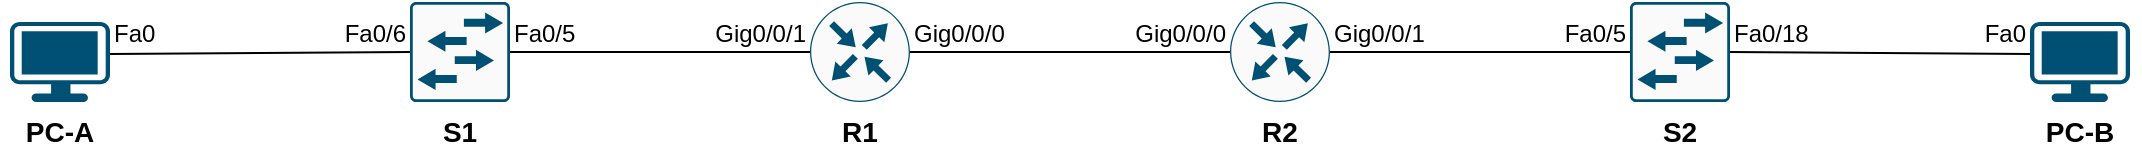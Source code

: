<mxfile version="20.5.3" type="github"><diagram id="0BS6o0x8nNXEptJkGkHA" name="Страница 1"><mxGraphModel dx="1550" dy="867" grid="1" gridSize="10" guides="1" tooltips="1" connect="1" arrows="1" fold="1" page="1" pageScale="1" pageWidth="2336" pageHeight="1654" math="0" shadow="0"><root><mxCell id="0"/><mxCell id="1" parent="0"/><mxCell id="WrvDYsN-8y4DUQI6-4Yb-1" value="" style="sketch=0;points=[[0.5,0,0],[1,0.5,0],[0.5,1,0],[0,0.5,0],[0.145,0.145,0],[0.856,0.145,0],[0.855,0.856,0],[0.145,0.855,0]];verticalLabelPosition=bottom;html=1;verticalAlign=top;aspect=fixed;align=center;pointerEvents=1;shape=mxgraph.cisco19.rect;prIcon=router;fillColor=#FAFAFA;strokeColor=#005073;" vertex="1" parent="1"><mxGeometry x="590" y="390" width="50" height="50" as="geometry"/></mxCell><mxCell id="WrvDYsN-8y4DUQI6-4Yb-2" value="" style="sketch=0;points=[[0.5,0,0],[1,0.5,0],[0.5,1,0],[0,0.5,0],[0.145,0.145,0],[0.856,0.145,0],[0.855,0.856,0],[0.145,0.855,0]];verticalLabelPosition=bottom;html=1;verticalAlign=top;aspect=fixed;align=center;pointerEvents=1;shape=mxgraph.cisco19.rect;prIcon=router;fillColor=#FAFAFA;strokeColor=#005073;" vertex="1" parent="1"><mxGeometry x="800" y="390" width="50" height="50" as="geometry"/></mxCell><mxCell id="WrvDYsN-8y4DUQI6-4Yb-3" value="" style="sketch=0;points=[[0.015,0.015,0],[0.985,0.015,0],[0.985,0.985,0],[0.015,0.985,0],[0.25,0,0],[0.5,0,0],[0.75,0,0],[1,0.25,0],[1,0.5,0],[1,0.75,0],[0.75,1,0],[0.5,1,0],[0.25,1,0],[0,0.75,0],[0,0.5,0],[0,0.25,0]];verticalLabelPosition=bottom;html=1;verticalAlign=top;aspect=fixed;align=center;pointerEvents=1;shape=mxgraph.cisco19.rect;prIcon=l2_switch;fillColor=#FAFAFA;strokeColor=#005073;" vertex="1" parent="1"><mxGeometry x="390" y="390" width="50" height="50" as="geometry"/></mxCell><mxCell id="WrvDYsN-8y4DUQI6-4Yb-4" value="" style="sketch=0;points=[[0.015,0.015,0],[0.985,0.015,0],[0.985,0.985,0],[0.015,0.985,0],[0.25,0,0],[0.5,0,0],[0.75,0,0],[1,0.25,0],[1,0.5,0],[1,0.75,0],[0.75,1,0],[0.5,1,0],[0.25,1,0],[0,0.75,0],[0,0.5,0],[0,0.25,0]];verticalLabelPosition=bottom;html=1;verticalAlign=top;aspect=fixed;align=center;pointerEvents=1;shape=mxgraph.cisco19.rect;prIcon=l2_switch;fillColor=#FAFAFA;strokeColor=#005073;" vertex="1" parent="1"><mxGeometry x="1000" y="390" width="50" height="50" as="geometry"/></mxCell><mxCell id="WrvDYsN-8y4DUQI6-4Yb-5" value="" style="points=[[0.03,0.03,0],[0.5,0,0],[0.97,0.03,0],[1,0.4,0],[0.97,0.745,0],[0.5,1,0],[0.03,0.745,0],[0,0.4,0]];verticalLabelPosition=bottom;sketch=0;html=1;verticalAlign=top;aspect=fixed;align=center;pointerEvents=1;shape=mxgraph.cisco19.workstation;fillColor=#005073;strokeColor=none;" vertex="1" parent="1"><mxGeometry x="190" y="400" width="50" height="40" as="geometry"/></mxCell><mxCell id="WrvDYsN-8y4DUQI6-4Yb-6" value="" style="points=[[0.03,0.03,0],[0.5,0,0],[0.97,0.03,0],[1,0.4,0],[0.97,0.745,0],[0.5,1,0],[0.03,0.745,0],[0,0.4,0]];verticalLabelPosition=bottom;sketch=0;html=1;verticalAlign=top;aspect=fixed;align=center;pointerEvents=1;shape=mxgraph.cisco19.workstation;fillColor=#005073;strokeColor=none;" vertex="1" parent="1"><mxGeometry x="1200" y="400" width="50" height="40" as="geometry"/></mxCell><mxCell id="WrvDYsN-8y4DUQI6-4Yb-7" value="" style="endArrow=none;html=1;rounded=0;exitX=1;exitY=0.4;exitDx=0;exitDy=0;exitPerimeter=0;entryX=0;entryY=0.5;entryDx=0;entryDy=0;entryPerimeter=0;" edge="1" parent="1" source="WrvDYsN-8y4DUQI6-4Yb-5" target="WrvDYsN-8y4DUQI6-4Yb-3"><mxGeometry width="50" height="50" relative="1" as="geometry"><mxPoint x="760" y="670" as="sourcePoint"/><mxPoint x="810" y="620" as="targetPoint"/></mxGeometry></mxCell><mxCell id="WrvDYsN-8y4DUQI6-4Yb-8" value="" style="endArrow=none;html=1;rounded=0;entryX=0;entryY=0.5;entryDx=0;entryDy=0;entryPerimeter=0;exitX=1;exitY=0.5;exitDx=0;exitDy=0;exitPerimeter=0;" edge="1" parent="1" source="WrvDYsN-8y4DUQI6-4Yb-1" target="WrvDYsN-8y4DUQI6-4Yb-2"><mxGeometry width="50" height="50" relative="1" as="geometry"><mxPoint x="760" y="670" as="sourcePoint"/><mxPoint x="810" y="620" as="targetPoint"/></mxGeometry></mxCell><mxCell id="WrvDYsN-8y4DUQI6-4Yb-9" value="" style="endArrow=none;html=1;rounded=0;entryX=0;entryY=0.5;entryDx=0;entryDy=0;entryPerimeter=0;exitX=1;exitY=0.5;exitDx=0;exitDy=0;exitPerimeter=0;" edge="1" parent="1" source="WrvDYsN-8y4DUQI6-4Yb-3" target="WrvDYsN-8y4DUQI6-4Yb-1"><mxGeometry width="50" height="50" relative="1" as="geometry"><mxPoint x="760" y="670" as="sourcePoint"/><mxPoint x="810" y="620" as="targetPoint"/></mxGeometry></mxCell><mxCell id="WrvDYsN-8y4DUQI6-4Yb-10" value="" style="endArrow=none;html=1;rounded=0;entryX=0;entryY=0.5;entryDx=0;entryDy=0;entryPerimeter=0;exitX=1;exitY=0.5;exitDx=0;exitDy=0;exitPerimeter=0;" edge="1" parent="1" source="WrvDYsN-8y4DUQI6-4Yb-2" target="WrvDYsN-8y4DUQI6-4Yb-4"><mxGeometry width="50" height="50" relative="1" as="geometry"><mxPoint x="760" y="670" as="sourcePoint"/><mxPoint x="810" y="620" as="targetPoint"/></mxGeometry></mxCell><mxCell id="WrvDYsN-8y4DUQI6-4Yb-11" value="" style="endArrow=none;html=1;rounded=0;entryX=0;entryY=0.4;entryDx=0;entryDy=0;entryPerimeter=0;exitX=1;exitY=0.5;exitDx=0;exitDy=0;exitPerimeter=0;" edge="1" parent="1" source="WrvDYsN-8y4DUQI6-4Yb-4" target="WrvDYsN-8y4DUQI6-4Yb-6"><mxGeometry width="50" height="50" relative="1" as="geometry"><mxPoint x="760" y="670" as="sourcePoint"/><mxPoint x="810" y="620" as="targetPoint"/></mxGeometry></mxCell><mxCell id="WrvDYsN-8y4DUQI6-4Yb-12" value="&lt;font style=&quot;font-size: 14px;&quot;&gt;&lt;b&gt;R1&lt;/b&gt;&lt;/font&gt;" style="text;html=1;strokeColor=none;fillColor=none;align=center;verticalAlign=middle;whiteSpace=wrap;rounded=0;" vertex="1" parent="1"><mxGeometry x="585" y="440" width="60" height="30" as="geometry"/></mxCell><mxCell id="WrvDYsN-8y4DUQI6-4Yb-13" value="&lt;font style=&quot;font-size: 14px;&quot;&gt;&lt;b&gt;R2&lt;/b&gt;&lt;/font&gt;" style="text;html=1;strokeColor=none;fillColor=none;align=center;verticalAlign=middle;whiteSpace=wrap;rounded=0;" vertex="1" parent="1"><mxGeometry x="795" y="440" width="60" height="30" as="geometry"/></mxCell><mxCell id="WrvDYsN-8y4DUQI6-4Yb-14" value="&lt;font style=&quot;font-size: 14px;&quot;&gt;&lt;b&gt;S2&lt;/b&gt;&lt;/font&gt;" style="text;html=1;strokeColor=none;fillColor=none;align=center;verticalAlign=middle;whiteSpace=wrap;rounded=0;" vertex="1" parent="1"><mxGeometry x="995" y="440" width="60" height="30" as="geometry"/></mxCell><mxCell id="WrvDYsN-8y4DUQI6-4Yb-15" value="&lt;font style=&quot;font-size: 14px;&quot;&gt;&lt;b&gt;S1&lt;/b&gt;&lt;/font&gt;" style="text;html=1;strokeColor=none;fillColor=none;align=center;verticalAlign=middle;whiteSpace=wrap;rounded=0;" vertex="1" parent="1"><mxGeometry x="385" y="440" width="60" height="30" as="geometry"/></mxCell><mxCell id="WrvDYsN-8y4DUQI6-4Yb-16" value="&lt;font style=&quot;font-size: 14px;&quot;&gt;&lt;b&gt;PC-A&lt;/b&gt;&lt;/font&gt;" style="text;html=1;strokeColor=none;fillColor=none;align=center;verticalAlign=middle;whiteSpace=wrap;rounded=0;" vertex="1" parent="1"><mxGeometry x="185" y="440" width="60" height="30" as="geometry"/></mxCell><mxCell id="WrvDYsN-8y4DUQI6-4Yb-17" value="&lt;font style=&quot;font-size: 14px;&quot;&gt;&lt;b&gt;PC-B&lt;/b&gt;&lt;/font&gt;" style="text;html=1;strokeColor=none;fillColor=none;align=center;verticalAlign=middle;whiteSpace=wrap;rounded=0;" vertex="1" parent="1"><mxGeometry x="1195" y="440" width="60" height="30" as="geometry"/></mxCell><mxCell id="WrvDYsN-8y4DUQI6-4Yb-18" value="&lt;font style=&quot;font-size: 12px;&quot;&gt;Fa0/18&lt;/font&gt;" style="text;html=1;strokeColor=none;fillColor=none;align=left;verticalAlign=middle;whiteSpace=wrap;rounded=0;fontSize=14;" vertex="1" parent="1"><mxGeometry x="1050" y="390" width="60" height="30" as="geometry"/></mxCell><mxCell id="WrvDYsN-8y4DUQI6-4Yb-19" value="&lt;font style=&quot;font-size: 12px;&quot;&gt;Fa0&lt;/font&gt;" style="text;html=1;strokeColor=none;fillColor=none;align=right;verticalAlign=middle;whiteSpace=wrap;rounded=0;fontSize=14;" vertex="1" parent="1"><mxGeometry x="1140" y="390" width="60" height="30" as="geometry"/></mxCell><mxCell id="WrvDYsN-8y4DUQI6-4Yb-20" value="&lt;font style=&quot;font-size: 12px;&quot;&gt;Fa0/5&lt;/font&gt;" style="text;html=1;strokeColor=none;fillColor=none;align=left;verticalAlign=middle;whiteSpace=wrap;rounded=0;fontSize=14;" vertex="1" parent="1"><mxGeometry x="440" y="390" width="60" height="30" as="geometry"/></mxCell><mxCell id="WrvDYsN-8y4DUQI6-4Yb-21" value="&lt;font style=&quot;font-size: 12px;&quot;&gt;Gig0/0/1&lt;/font&gt;" style="text;html=1;strokeColor=none;fillColor=none;align=right;verticalAlign=middle;whiteSpace=wrap;rounded=0;fontSize=14;" vertex="1" parent="1"><mxGeometry x="530" y="390" width="60" height="30" as="geometry"/></mxCell><mxCell id="WrvDYsN-8y4DUQI6-4Yb-23" value="&lt;font style=&quot;font-size: 12px;&quot;&gt;Gig0/0/1&lt;/font&gt;" style="text;html=1;strokeColor=none;fillColor=none;align=left;verticalAlign=middle;whiteSpace=wrap;rounded=0;fontSize=14;" vertex="1" parent="1"><mxGeometry x="850" y="390" width="60" height="30" as="geometry"/></mxCell><mxCell id="WrvDYsN-8y4DUQI6-4Yb-24" value="&lt;font style=&quot;font-size: 12px;&quot;&gt;Fa0/5&lt;/font&gt;" style="text;html=1;strokeColor=none;fillColor=none;align=right;verticalAlign=middle;whiteSpace=wrap;rounded=0;fontSize=14;" vertex="1" parent="1"><mxGeometry x="940" y="390" width="60" height="30" as="geometry"/></mxCell><mxCell id="WrvDYsN-8y4DUQI6-4Yb-26" value="&lt;font style=&quot;font-size: 12px;&quot;&gt;Fa0&lt;/font&gt;" style="text;html=1;strokeColor=none;fillColor=none;align=left;verticalAlign=middle;whiteSpace=wrap;rounded=0;fontSize=14;" vertex="1" parent="1"><mxGeometry x="240" y="390" width="60" height="30" as="geometry"/></mxCell><mxCell id="WrvDYsN-8y4DUQI6-4Yb-27" value="&lt;font style=&quot;font-size: 12px;&quot;&gt;Fa0/6&lt;/font&gt;" style="text;html=1;strokeColor=none;fillColor=none;align=right;verticalAlign=middle;whiteSpace=wrap;rounded=0;fontSize=14;" vertex="1" parent="1"><mxGeometry x="330" y="390" width="60" height="30" as="geometry"/></mxCell><mxCell id="WrvDYsN-8y4DUQI6-4Yb-28" value="&lt;font style=&quot;font-size: 12px;&quot;&gt;Gig0/0/0&lt;/font&gt;" style="text;html=1;strokeColor=none;fillColor=none;align=right;verticalAlign=middle;whiteSpace=wrap;rounded=0;fontSize=14;" vertex="1" parent="1"><mxGeometry x="740" y="390" width="60" height="30" as="geometry"/></mxCell><mxCell id="WrvDYsN-8y4DUQI6-4Yb-29" value="&lt;font style=&quot;font-size: 12px;&quot;&gt;Gig0/0/0&lt;/font&gt;" style="text;html=1;strokeColor=none;fillColor=none;align=left;verticalAlign=middle;whiteSpace=wrap;rounded=0;fontSize=14;" vertex="1" parent="1"><mxGeometry x="640" y="390" width="60" height="30" as="geometry"/></mxCell></root></mxGraphModel></diagram></mxfile>